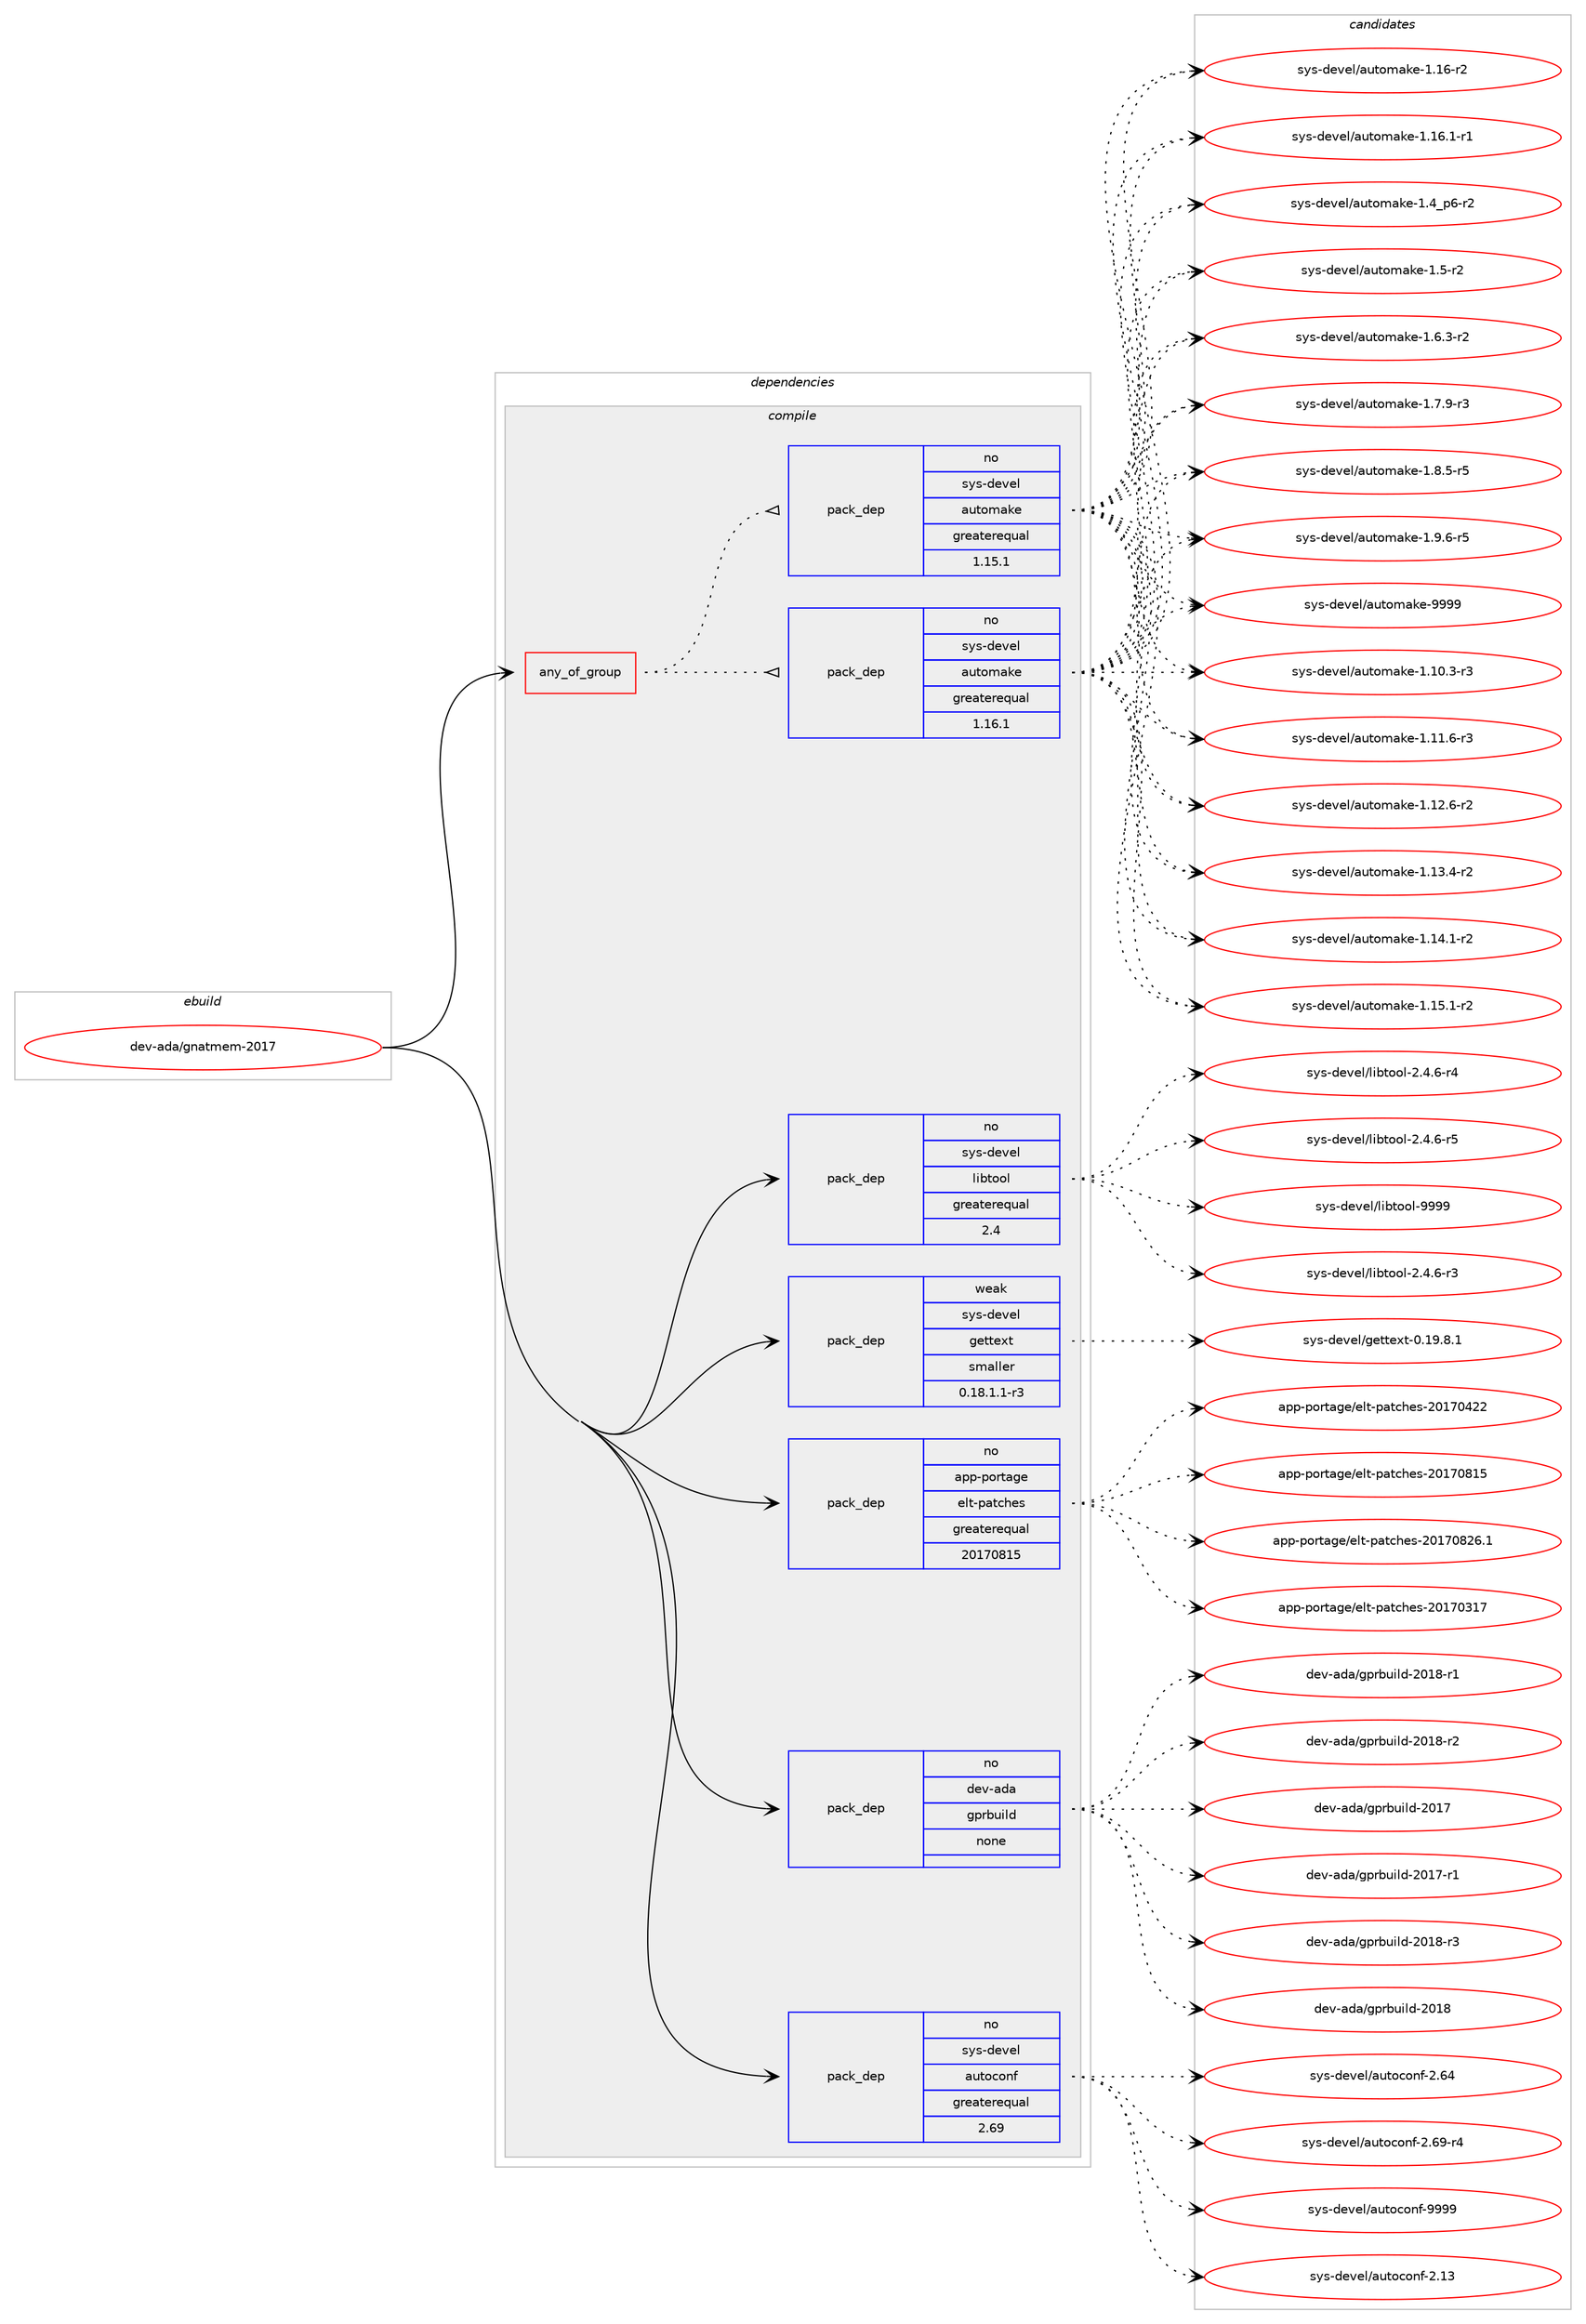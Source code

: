 digraph prolog {

# *************
# Graph options
# *************

newrank=true;
concentrate=true;
compound=true;
graph [rankdir=LR,fontname=Helvetica,fontsize=10,ranksep=1.5];#, ranksep=2.5, nodesep=0.2];
edge  [arrowhead=vee];
node  [fontname=Helvetica,fontsize=10];

# **********
# The ebuild
# **********

subgraph cluster_leftcol {
color=gray;
rank=same;
label=<<i>ebuild</i>>;
id [label="dev-ada/gnatmem-2017", color=red, width=4, href="../dev-ada/gnatmem-2017.svg"];
}

# ****************
# The dependencies
# ****************

subgraph cluster_midcol {
color=gray;
label=<<i>dependencies</i>>;
subgraph cluster_compile {
fillcolor="#eeeeee";
style=filled;
label=<<i>compile</i>>;
subgraph any97 {
dependency3210 [label=<<TABLE BORDER="0" CELLBORDER="1" CELLSPACING="0" CELLPADDING="4"><TR><TD CELLPADDING="10">any_of_group</TD></TR></TABLE>>, shape=none, color=red];subgraph pack2574 {
dependency3211 [label=<<TABLE BORDER="0" CELLBORDER="1" CELLSPACING="0" CELLPADDING="4" WIDTH="220"><TR><TD ROWSPAN="6" CELLPADDING="30">pack_dep</TD></TR><TR><TD WIDTH="110">no</TD></TR><TR><TD>sys-devel</TD></TR><TR><TD>automake</TD></TR><TR><TD>greaterequal</TD></TR><TR><TD>1.16.1</TD></TR></TABLE>>, shape=none, color=blue];
}
dependency3210:e -> dependency3211:w [weight=20,style="dotted",arrowhead="oinv"];
subgraph pack2575 {
dependency3212 [label=<<TABLE BORDER="0" CELLBORDER="1" CELLSPACING="0" CELLPADDING="4" WIDTH="220"><TR><TD ROWSPAN="6" CELLPADDING="30">pack_dep</TD></TR><TR><TD WIDTH="110">no</TD></TR><TR><TD>sys-devel</TD></TR><TR><TD>automake</TD></TR><TR><TD>greaterequal</TD></TR><TR><TD>1.15.1</TD></TR></TABLE>>, shape=none, color=blue];
}
dependency3210:e -> dependency3212:w [weight=20,style="dotted",arrowhead="oinv"];
}
id:e -> dependency3210:w [weight=20,style="solid",arrowhead="vee"];
subgraph pack2576 {
dependency3213 [label=<<TABLE BORDER="0" CELLBORDER="1" CELLSPACING="0" CELLPADDING="4" WIDTH="220"><TR><TD ROWSPAN="6" CELLPADDING="30">pack_dep</TD></TR><TR><TD WIDTH="110">no</TD></TR><TR><TD>app-portage</TD></TR><TR><TD>elt-patches</TD></TR><TR><TD>greaterequal</TD></TR><TR><TD>20170815</TD></TR></TABLE>>, shape=none, color=blue];
}
id:e -> dependency3213:w [weight=20,style="solid",arrowhead="vee"];
subgraph pack2577 {
dependency3214 [label=<<TABLE BORDER="0" CELLBORDER="1" CELLSPACING="0" CELLPADDING="4" WIDTH="220"><TR><TD ROWSPAN="6" CELLPADDING="30">pack_dep</TD></TR><TR><TD WIDTH="110">no</TD></TR><TR><TD>dev-ada</TD></TR><TR><TD>gprbuild</TD></TR><TR><TD>none</TD></TR><TR><TD></TD></TR></TABLE>>, shape=none, color=blue];
}
id:e -> dependency3214:w [weight=20,style="solid",arrowhead="vee"];
subgraph pack2578 {
dependency3215 [label=<<TABLE BORDER="0" CELLBORDER="1" CELLSPACING="0" CELLPADDING="4" WIDTH="220"><TR><TD ROWSPAN="6" CELLPADDING="30">pack_dep</TD></TR><TR><TD WIDTH="110">no</TD></TR><TR><TD>sys-devel</TD></TR><TR><TD>autoconf</TD></TR><TR><TD>greaterequal</TD></TR><TR><TD>2.69</TD></TR></TABLE>>, shape=none, color=blue];
}
id:e -> dependency3215:w [weight=20,style="solid",arrowhead="vee"];
subgraph pack2579 {
dependency3216 [label=<<TABLE BORDER="0" CELLBORDER="1" CELLSPACING="0" CELLPADDING="4" WIDTH="220"><TR><TD ROWSPAN="6" CELLPADDING="30">pack_dep</TD></TR><TR><TD WIDTH="110">no</TD></TR><TR><TD>sys-devel</TD></TR><TR><TD>libtool</TD></TR><TR><TD>greaterequal</TD></TR><TR><TD>2.4</TD></TR></TABLE>>, shape=none, color=blue];
}
id:e -> dependency3216:w [weight=20,style="solid",arrowhead="vee"];
subgraph pack2580 {
dependency3217 [label=<<TABLE BORDER="0" CELLBORDER="1" CELLSPACING="0" CELLPADDING="4" WIDTH="220"><TR><TD ROWSPAN="6" CELLPADDING="30">pack_dep</TD></TR><TR><TD WIDTH="110">weak</TD></TR><TR><TD>sys-devel</TD></TR><TR><TD>gettext</TD></TR><TR><TD>smaller</TD></TR><TR><TD>0.18.1.1-r3</TD></TR></TABLE>>, shape=none, color=blue];
}
id:e -> dependency3217:w [weight=20,style="solid",arrowhead="vee"];
}
subgraph cluster_compileandrun {
fillcolor="#eeeeee";
style=filled;
label=<<i>compile and run</i>>;
}
subgraph cluster_run {
fillcolor="#eeeeee";
style=filled;
label=<<i>run</i>>;
}
}

# **************
# The candidates
# **************

subgraph cluster_choices {
rank=same;
color=gray;
label=<<i>candidates</i>>;

subgraph choice2574 {
color=black;
nodesep=1;
choice11512111545100101118101108479711711611110997107101454946494846514511451 [label="sys-devel/automake-1.10.3-r3", color=red, width=4,href="../sys-devel/automake-1.10.3-r3.svg"];
choice11512111545100101118101108479711711611110997107101454946494946544511451 [label="sys-devel/automake-1.11.6-r3", color=red, width=4,href="../sys-devel/automake-1.11.6-r3.svg"];
choice11512111545100101118101108479711711611110997107101454946495046544511450 [label="sys-devel/automake-1.12.6-r2", color=red, width=4,href="../sys-devel/automake-1.12.6-r2.svg"];
choice11512111545100101118101108479711711611110997107101454946495146524511450 [label="sys-devel/automake-1.13.4-r2", color=red, width=4,href="../sys-devel/automake-1.13.4-r2.svg"];
choice11512111545100101118101108479711711611110997107101454946495246494511450 [label="sys-devel/automake-1.14.1-r2", color=red, width=4,href="../sys-devel/automake-1.14.1-r2.svg"];
choice11512111545100101118101108479711711611110997107101454946495346494511450 [label="sys-devel/automake-1.15.1-r2", color=red, width=4,href="../sys-devel/automake-1.15.1-r2.svg"];
choice1151211154510010111810110847971171161111099710710145494649544511450 [label="sys-devel/automake-1.16-r2", color=red, width=4,href="../sys-devel/automake-1.16-r2.svg"];
choice11512111545100101118101108479711711611110997107101454946495446494511449 [label="sys-devel/automake-1.16.1-r1", color=red, width=4,href="../sys-devel/automake-1.16.1-r1.svg"];
choice115121115451001011181011084797117116111109971071014549465295112544511450 [label="sys-devel/automake-1.4_p6-r2", color=red, width=4,href="../sys-devel/automake-1.4_p6-r2.svg"];
choice11512111545100101118101108479711711611110997107101454946534511450 [label="sys-devel/automake-1.5-r2", color=red, width=4,href="../sys-devel/automake-1.5-r2.svg"];
choice115121115451001011181011084797117116111109971071014549465446514511450 [label="sys-devel/automake-1.6.3-r2", color=red, width=4,href="../sys-devel/automake-1.6.3-r2.svg"];
choice115121115451001011181011084797117116111109971071014549465546574511451 [label="sys-devel/automake-1.7.9-r3", color=red, width=4,href="../sys-devel/automake-1.7.9-r3.svg"];
choice115121115451001011181011084797117116111109971071014549465646534511453 [label="sys-devel/automake-1.8.5-r5", color=red, width=4,href="../sys-devel/automake-1.8.5-r5.svg"];
choice115121115451001011181011084797117116111109971071014549465746544511453 [label="sys-devel/automake-1.9.6-r5", color=red, width=4,href="../sys-devel/automake-1.9.6-r5.svg"];
choice115121115451001011181011084797117116111109971071014557575757 [label="sys-devel/automake-9999", color=red, width=4,href="../sys-devel/automake-9999.svg"];
dependency3211:e -> choice11512111545100101118101108479711711611110997107101454946494846514511451:w [style=dotted,weight="100"];
dependency3211:e -> choice11512111545100101118101108479711711611110997107101454946494946544511451:w [style=dotted,weight="100"];
dependency3211:e -> choice11512111545100101118101108479711711611110997107101454946495046544511450:w [style=dotted,weight="100"];
dependency3211:e -> choice11512111545100101118101108479711711611110997107101454946495146524511450:w [style=dotted,weight="100"];
dependency3211:e -> choice11512111545100101118101108479711711611110997107101454946495246494511450:w [style=dotted,weight="100"];
dependency3211:e -> choice11512111545100101118101108479711711611110997107101454946495346494511450:w [style=dotted,weight="100"];
dependency3211:e -> choice1151211154510010111810110847971171161111099710710145494649544511450:w [style=dotted,weight="100"];
dependency3211:e -> choice11512111545100101118101108479711711611110997107101454946495446494511449:w [style=dotted,weight="100"];
dependency3211:e -> choice115121115451001011181011084797117116111109971071014549465295112544511450:w [style=dotted,weight="100"];
dependency3211:e -> choice11512111545100101118101108479711711611110997107101454946534511450:w [style=dotted,weight="100"];
dependency3211:e -> choice115121115451001011181011084797117116111109971071014549465446514511450:w [style=dotted,weight="100"];
dependency3211:e -> choice115121115451001011181011084797117116111109971071014549465546574511451:w [style=dotted,weight="100"];
dependency3211:e -> choice115121115451001011181011084797117116111109971071014549465646534511453:w [style=dotted,weight="100"];
dependency3211:e -> choice115121115451001011181011084797117116111109971071014549465746544511453:w [style=dotted,weight="100"];
dependency3211:e -> choice115121115451001011181011084797117116111109971071014557575757:w [style=dotted,weight="100"];
}
subgraph choice2575 {
color=black;
nodesep=1;
choice11512111545100101118101108479711711611110997107101454946494846514511451 [label="sys-devel/automake-1.10.3-r3", color=red, width=4,href="../sys-devel/automake-1.10.3-r3.svg"];
choice11512111545100101118101108479711711611110997107101454946494946544511451 [label="sys-devel/automake-1.11.6-r3", color=red, width=4,href="../sys-devel/automake-1.11.6-r3.svg"];
choice11512111545100101118101108479711711611110997107101454946495046544511450 [label="sys-devel/automake-1.12.6-r2", color=red, width=4,href="../sys-devel/automake-1.12.6-r2.svg"];
choice11512111545100101118101108479711711611110997107101454946495146524511450 [label="sys-devel/automake-1.13.4-r2", color=red, width=4,href="../sys-devel/automake-1.13.4-r2.svg"];
choice11512111545100101118101108479711711611110997107101454946495246494511450 [label="sys-devel/automake-1.14.1-r2", color=red, width=4,href="../sys-devel/automake-1.14.1-r2.svg"];
choice11512111545100101118101108479711711611110997107101454946495346494511450 [label="sys-devel/automake-1.15.1-r2", color=red, width=4,href="../sys-devel/automake-1.15.1-r2.svg"];
choice1151211154510010111810110847971171161111099710710145494649544511450 [label="sys-devel/automake-1.16-r2", color=red, width=4,href="../sys-devel/automake-1.16-r2.svg"];
choice11512111545100101118101108479711711611110997107101454946495446494511449 [label="sys-devel/automake-1.16.1-r1", color=red, width=4,href="../sys-devel/automake-1.16.1-r1.svg"];
choice115121115451001011181011084797117116111109971071014549465295112544511450 [label="sys-devel/automake-1.4_p6-r2", color=red, width=4,href="../sys-devel/automake-1.4_p6-r2.svg"];
choice11512111545100101118101108479711711611110997107101454946534511450 [label="sys-devel/automake-1.5-r2", color=red, width=4,href="../sys-devel/automake-1.5-r2.svg"];
choice115121115451001011181011084797117116111109971071014549465446514511450 [label="sys-devel/automake-1.6.3-r2", color=red, width=4,href="../sys-devel/automake-1.6.3-r2.svg"];
choice115121115451001011181011084797117116111109971071014549465546574511451 [label="sys-devel/automake-1.7.9-r3", color=red, width=4,href="../sys-devel/automake-1.7.9-r3.svg"];
choice115121115451001011181011084797117116111109971071014549465646534511453 [label="sys-devel/automake-1.8.5-r5", color=red, width=4,href="../sys-devel/automake-1.8.5-r5.svg"];
choice115121115451001011181011084797117116111109971071014549465746544511453 [label="sys-devel/automake-1.9.6-r5", color=red, width=4,href="../sys-devel/automake-1.9.6-r5.svg"];
choice115121115451001011181011084797117116111109971071014557575757 [label="sys-devel/automake-9999", color=red, width=4,href="../sys-devel/automake-9999.svg"];
dependency3212:e -> choice11512111545100101118101108479711711611110997107101454946494846514511451:w [style=dotted,weight="100"];
dependency3212:e -> choice11512111545100101118101108479711711611110997107101454946494946544511451:w [style=dotted,weight="100"];
dependency3212:e -> choice11512111545100101118101108479711711611110997107101454946495046544511450:w [style=dotted,weight="100"];
dependency3212:e -> choice11512111545100101118101108479711711611110997107101454946495146524511450:w [style=dotted,weight="100"];
dependency3212:e -> choice11512111545100101118101108479711711611110997107101454946495246494511450:w [style=dotted,weight="100"];
dependency3212:e -> choice11512111545100101118101108479711711611110997107101454946495346494511450:w [style=dotted,weight="100"];
dependency3212:e -> choice1151211154510010111810110847971171161111099710710145494649544511450:w [style=dotted,weight="100"];
dependency3212:e -> choice11512111545100101118101108479711711611110997107101454946495446494511449:w [style=dotted,weight="100"];
dependency3212:e -> choice115121115451001011181011084797117116111109971071014549465295112544511450:w [style=dotted,weight="100"];
dependency3212:e -> choice11512111545100101118101108479711711611110997107101454946534511450:w [style=dotted,weight="100"];
dependency3212:e -> choice115121115451001011181011084797117116111109971071014549465446514511450:w [style=dotted,weight="100"];
dependency3212:e -> choice115121115451001011181011084797117116111109971071014549465546574511451:w [style=dotted,weight="100"];
dependency3212:e -> choice115121115451001011181011084797117116111109971071014549465646534511453:w [style=dotted,weight="100"];
dependency3212:e -> choice115121115451001011181011084797117116111109971071014549465746544511453:w [style=dotted,weight="100"];
dependency3212:e -> choice115121115451001011181011084797117116111109971071014557575757:w [style=dotted,weight="100"];
}
subgraph choice2576 {
color=black;
nodesep=1;
choice97112112451121111141169710310147101108116451129711699104101115455048495548514955 [label="app-portage/elt-patches-20170317", color=red, width=4,href="../app-portage/elt-patches-20170317.svg"];
choice97112112451121111141169710310147101108116451129711699104101115455048495548525050 [label="app-portage/elt-patches-20170422", color=red, width=4,href="../app-portage/elt-patches-20170422.svg"];
choice97112112451121111141169710310147101108116451129711699104101115455048495548564953 [label="app-portage/elt-patches-20170815", color=red, width=4,href="../app-portage/elt-patches-20170815.svg"];
choice971121124511211111411697103101471011081164511297116991041011154550484955485650544649 [label="app-portage/elt-patches-20170826.1", color=red, width=4,href="../app-portage/elt-patches-20170826.1.svg"];
dependency3213:e -> choice97112112451121111141169710310147101108116451129711699104101115455048495548514955:w [style=dotted,weight="100"];
dependency3213:e -> choice97112112451121111141169710310147101108116451129711699104101115455048495548525050:w [style=dotted,weight="100"];
dependency3213:e -> choice97112112451121111141169710310147101108116451129711699104101115455048495548564953:w [style=dotted,weight="100"];
dependency3213:e -> choice971121124511211111411697103101471011081164511297116991041011154550484955485650544649:w [style=dotted,weight="100"];
}
subgraph choice2577 {
color=black;
nodesep=1;
choice10010111845971009747103112114981171051081004550484956 [label="dev-ada/gprbuild-2018", color=red, width=4,href="../dev-ada/gprbuild-2018.svg"];
choice100101118459710097471031121149811710510810045504849564511449 [label="dev-ada/gprbuild-2018-r1", color=red, width=4,href="../dev-ada/gprbuild-2018-r1.svg"];
choice100101118459710097471031121149811710510810045504849564511450 [label="dev-ada/gprbuild-2018-r2", color=red, width=4,href="../dev-ada/gprbuild-2018-r2.svg"];
choice10010111845971009747103112114981171051081004550484955 [label="dev-ada/gprbuild-2017", color=red, width=4,href="../dev-ada/gprbuild-2017.svg"];
choice100101118459710097471031121149811710510810045504849554511449 [label="dev-ada/gprbuild-2017-r1", color=red, width=4,href="../dev-ada/gprbuild-2017-r1.svg"];
choice100101118459710097471031121149811710510810045504849564511451 [label="dev-ada/gprbuild-2018-r3", color=red, width=4,href="../dev-ada/gprbuild-2018-r3.svg"];
dependency3214:e -> choice10010111845971009747103112114981171051081004550484956:w [style=dotted,weight="100"];
dependency3214:e -> choice100101118459710097471031121149811710510810045504849564511449:w [style=dotted,weight="100"];
dependency3214:e -> choice100101118459710097471031121149811710510810045504849564511450:w [style=dotted,weight="100"];
dependency3214:e -> choice10010111845971009747103112114981171051081004550484955:w [style=dotted,weight="100"];
dependency3214:e -> choice100101118459710097471031121149811710510810045504849554511449:w [style=dotted,weight="100"];
dependency3214:e -> choice100101118459710097471031121149811710510810045504849564511451:w [style=dotted,weight="100"];
}
subgraph choice2578 {
color=black;
nodesep=1;
choice115121115451001011181011084797117116111991111101024550464951 [label="sys-devel/autoconf-2.13", color=red, width=4,href="../sys-devel/autoconf-2.13.svg"];
choice115121115451001011181011084797117116111991111101024550465452 [label="sys-devel/autoconf-2.64", color=red, width=4,href="../sys-devel/autoconf-2.64.svg"];
choice1151211154510010111810110847971171161119911111010245504654574511452 [label="sys-devel/autoconf-2.69-r4", color=red, width=4,href="../sys-devel/autoconf-2.69-r4.svg"];
choice115121115451001011181011084797117116111991111101024557575757 [label="sys-devel/autoconf-9999", color=red, width=4,href="../sys-devel/autoconf-9999.svg"];
dependency3215:e -> choice115121115451001011181011084797117116111991111101024550464951:w [style=dotted,weight="100"];
dependency3215:e -> choice115121115451001011181011084797117116111991111101024550465452:w [style=dotted,weight="100"];
dependency3215:e -> choice1151211154510010111810110847971171161119911111010245504654574511452:w [style=dotted,weight="100"];
dependency3215:e -> choice115121115451001011181011084797117116111991111101024557575757:w [style=dotted,weight="100"];
}
subgraph choice2579 {
color=black;
nodesep=1;
choice1151211154510010111810110847108105981161111111084550465246544511451 [label="sys-devel/libtool-2.4.6-r3", color=red, width=4,href="../sys-devel/libtool-2.4.6-r3.svg"];
choice1151211154510010111810110847108105981161111111084550465246544511452 [label="sys-devel/libtool-2.4.6-r4", color=red, width=4,href="../sys-devel/libtool-2.4.6-r4.svg"];
choice1151211154510010111810110847108105981161111111084550465246544511453 [label="sys-devel/libtool-2.4.6-r5", color=red, width=4,href="../sys-devel/libtool-2.4.6-r5.svg"];
choice1151211154510010111810110847108105981161111111084557575757 [label="sys-devel/libtool-9999", color=red, width=4,href="../sys-devel/libtool-9999.svg"];
dependency3216:e -> choice1151211154510010111810110847108105981161111111084550465246544511451:w [style=dotted,weight="100"];
dependency3216:e -> choice1151211154510010111810110847108105981161111111084550465246544511452:w [style=dotted,weight="100"];
dependency3216:e -> choice1151211154510010111810110847108105981161111111084550465246544511453:w [style=dotted,weight="100"];
dependency3216:e -> choice1151211154510010111810110847108105981161111111084557575757:w [style=dotted,weight="100"];
}
subgraph choice2580 {
color=black;
nodesep=1;
choice1151211154510010111810110847103101116116101120116454846495746564649 [label="sys-devel/gettext-0.19.8.1", color=red, width=4,href="../sys-devel/gettext-0.19.8.1.svg"];
dependency3217:e -> choice1151211154510010111810110847103101116116101120116454846495746564649:w [style=dotted,weight="100"];
}
}

}
